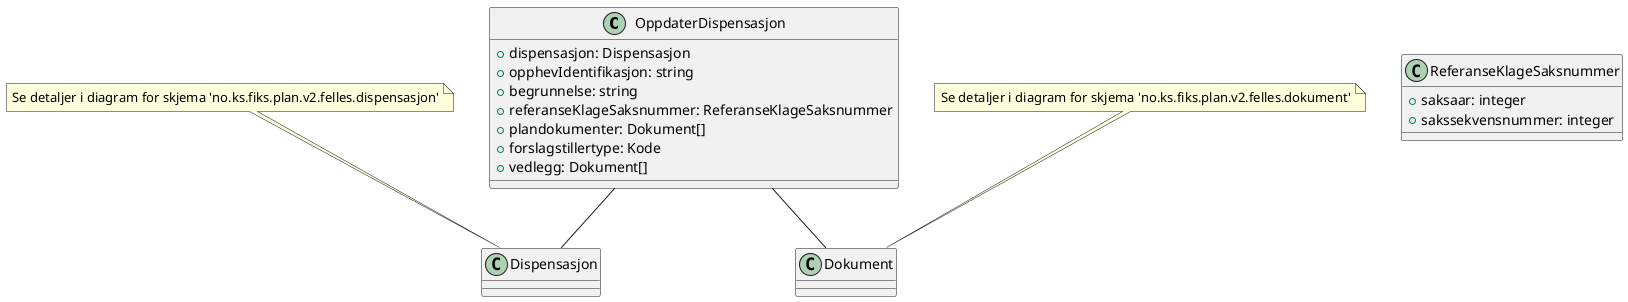 @startuml

class OppdaterDispensasjon {
    +dispensasjon: Dispensasjon
    +opphevIdentifikasjon: string
    +begrunnelse: string
    +referanseKlageSaksnummer: ReferanseKlageSaksnummer
    +plandokumenter: Dokument[]
    +forslagstillertype: Kode
    +vedlegg: Dokument[]
}

class ReferanseKlageSaksnummer {
    +saksaar: integer
    +sakssekvensnummer: integer
}

OppdaterDispensasjon -- Dispensasjon
OppdaterDispensasjon -- Dokument

note top of Dispensasjon : Se detaljer i diagram for skjema 'no.ks.fiks.plan.v2.felles.dispensasjon'
note top of Dokument : Se detaljer i diagram for skjema 'no.ks.fiks.plan.v2.felles.dokument'

@enduml
